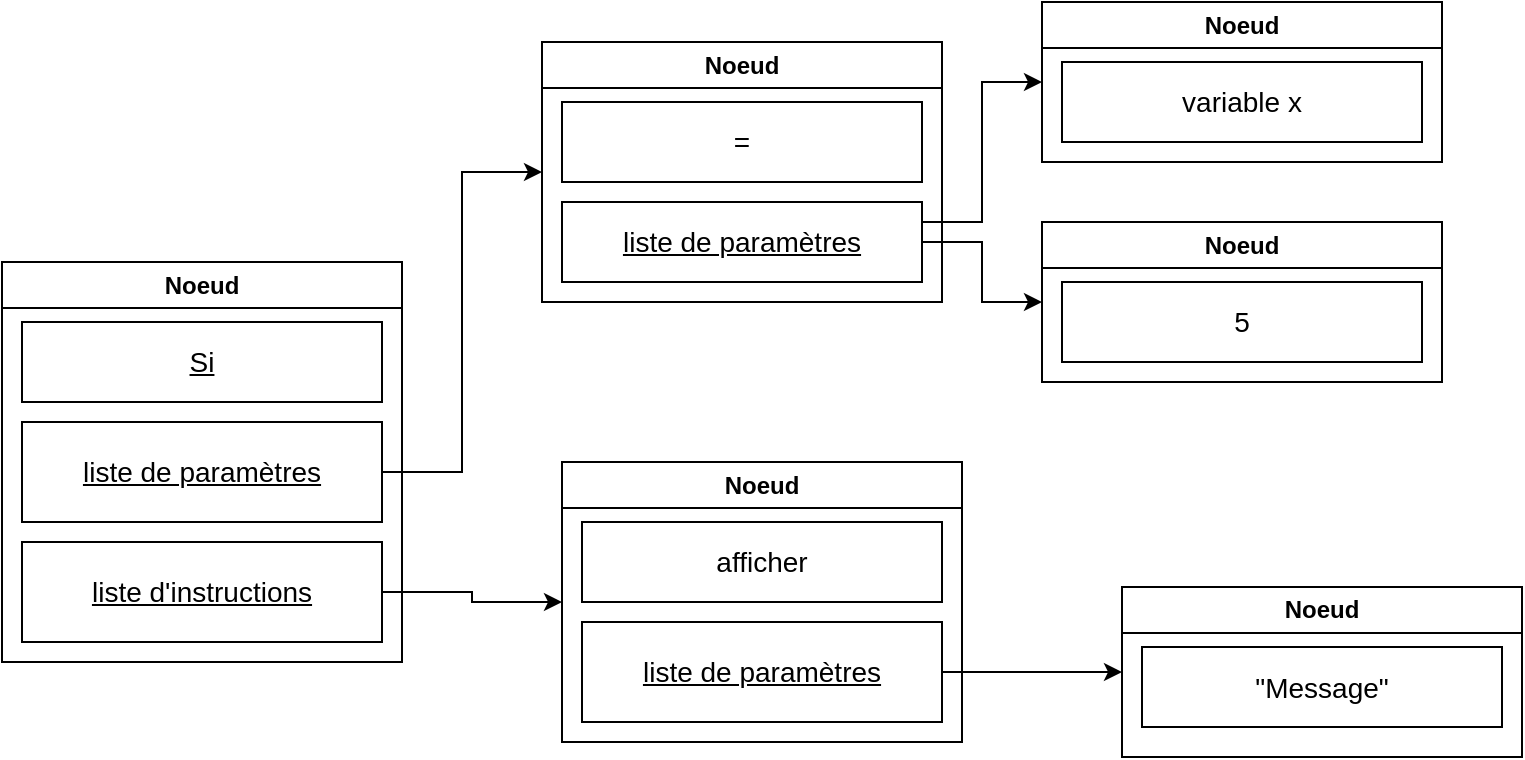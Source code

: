 <mxfile version="24.4.13" type="github">
  <diagram name="Page-1" id="t5vNoybsQB-Miv2EApCO">
    <mxGraphModel dx="1257" dy="1859" grid="1" gridSize="10" guides="1" tooltips="1" connect="1" arrows="1" fold="1" page="1" pageScale="1" pageWidth="827" pageHeight="1169" math="0" shadow="0">
      <root>
        <mxCell id="0" />
        <mxCell id="1" parent="0" />
        <mxCell id="oDq06XYVZhkbjO6RpiS7-1" value="Noeud" style="swimlane;whiteSpace=wrap;html=1;" vertex="1" parent="1">
          <mxGeometry x="20" y="110" width="200" height="200" as="geometry" />
        </mxCell>
        <mxCell id="oDq06XYVZhkbjO6RpiS7-2" value="&lt;span style=&quot;font-size: 14px;&quot;&gt;&lt;u&gt;Si&lt;/u&gt;&lt;/span&gt;" style="whiteSpace=wrap;html=1;" vertex="1" parent="oDq06XYVZhkbjO6RpiS7-1">
          <mxGeometry x="10" y="30" width="180" height="40" as="geometry" />
        </mxCell>
        <mxCell id="oDq06XYVZhkbjO6RpiS7-3" value="&lt;font style=&quot;font-size: 14px;&quot;&gt;&lt;u&gt;liste de paramètres&lt;/u&gt;&lt;/font&gt;" style="whiteSpace=wrap;html=1;" vertex="1" parent="oDq06XYVZhkbjO6RpiS7-1">
          <mxGeometry x="10" y="80" width="180" height="50" as="geometry" />
        </mxCell>
        <mxCell id="oDq06XYVZhkbjO6RpiS7-4" value="&lt;font style=&quot;font-size: 14px;&quot;&gt;&lt;u style=&quot;&quot;&gt;liste d&#39;instructions&lt;/u&gt;&lt;/font&gt;" style="whiteSpace=wrap;html=1;" vertex="1" parent="oDq06XYVZhkbjO6RpiS7-1">
          <mxGeometry x="10" y="140" width="180" height="50" as="geometry" />
        </mxCell>
        <mxCell id="oDq06XYVZhkbjO6RpiS7-5" value="Noeud" style="swimlane;whiteSpace=wrap;html=1;" vertex="1" parent="1">
          <mxGeometry x="290" width="200" height="130" as="geometry" />
        </mxCell>
        <mxCell id="oDq06XYVZhkbjO6RpiS7-6" value="&lt;span style=&quot;font-size: 14px;&quot;&gt;=&lt;/span&gt;" style="whiteSpace=wrap;html=1;" vertex="1" parent="oDq06XYVZhkbjO6RpiS7-5">
          <mxGeometry x="10" y="30" width="180" height="40" as="geometry" />
        </mxCell>
        <mxCell id="oDq06XYVZhkbjO6RpiS7-7" value="&lt;font style=&quot;font-size: 14px;&quot;&gt;&lt;u&gt;liste de paramètres&lt;/u&gt;&lt;/font&gt;" style="whiteSpace=wrap;html=1;" vertex="1" parent="oDq06XYVZhkbjO6RpiS7-5">
          <mxGeometry x="10" y="80" width="180" height="40" as="geometry" />
        </mxCell>
        <mxCell id="oDq06XYVZhkbjO6RpiS7-10" style="edgeStyle=orthogonalEdgeStyle;rounded=0;orthogonalLoop=1;jettySize=auto;html=1;exitX=1;exitY=0.5;exitDx=0;exitDy=0;entryX=0;entryY=0.5;entryDx=0;entryDy=0;" edge="1" parent="1" source="oDq06XYVZhkbjO6RpiS7-3" target="oDq06XYVZhkbjO6RpiS7-5">
          <mxGeometry relative="1" as="geometry">
            <mxPoint x="340" y="140" as="targetPoint" />
          </mxGeometry>
        </mxCell>
        <mxCell id="oDq06XYVZhkbjO6RpiS7-11" value="Noeud" style="swimlane;whiteSpace=wrap;html=1;" vertex="1" parent="1">
          <mxGeometry x="540" y="-20" width="200" height="80" as="geometry" />
        </mxCell>
        <mxCell id="oDq06XYVZhkbjO6RpiS7-12" value="&lt;span style=&quot;font-size: 14px;&quot;&gt;variable x&lt;/span&gt;" style="whiteSpace=wrap;html=1;" vertex="1" parent="oDq06XYVZhkbjO6RpiS7-11">
          <mxGeometry x="10" y="30" width="180" height="40" as="geometry" />
        </mxCell>
        <mxCell id="oDq06XYVZhkbjO6RpiS7-15" style="edgeStyle=orthogonalEdgeStyle;rounded=0;orthogonalLoop=1;jettySize=auto;html=1;exitX=1;exitY=0.25;exitDx=0;exitDy=0;entryX=0;entryY=0.5;entryDx=0;entryDy=0;" edge="1" parent="1" source="oDq06XYVZhkbjO6RpiS7-7" target="oDq06XYVZhkbjO6RpiS7-11">
          <mxGeometry relative="1" as="geometry" />
        </mxCell>
        <mxCell id="oDq06XYVZhkbjO6RpiS7-16" value="Noeud" style="swimlane;whiteSpace=wrap;html=1;" vertex="1" parent="1">
          <mxGeometry x="540" y="90" width="200" height="80" as="geometry" />
        </mxCell>
        <mxCell id="oDq06XYVZhkbjO6RpiS7-17" value="&lt;span style=&quot;font-size: 14px;&quot;&gt;5&lt;/span&gt;" style="whiteSpace=wrap;html=1;" vertex="1" parent="oDq06XYVZhkbjO6RpiS7-16">
          <mxGeometry x="10" y="30" width="180" height="40" as="geometry" />
        </mxCell>
        <mxCell id="oDq06XYVZhkbjO6RpiS7-20" style="edgeStyle=orthogonalEdgeStyle;rounded=0;orthogonalLoop=1;jettySize=auto;html=1;exitX=1;exitY=0.5;exitDx=0;exitDy=0;entryX=0;entryY=0.5;entryDx=0;entryDy=0;" edge="1" parent="1" source="oDq06XYVZhkbjO6RpiS7-7" target="oDq06XYVZhkbjO6RpiS7-16">
          <mxGeometry relative="1" as="geometry" />
        </mxCell>
        <mxCell id="oDq06XYVZhkbjO6RpiS7-25" style="edgeStyle=orthogonalEdgeStyle;rounded=0;orthogonalLoop=1;jettySize=auto;html=1;exitX=1;exitY=0.5;exitDx=0;exitDy=0;entryX=0;entryY=0.5;entryDx=0;entryDy=0;" edge="1" parent="1" source="oDq06XYVZhkbjO6RpiS7-4" target="oDq06XYVZhkbjO6RpiS7-21">
          <mxGeometry relative="1" as="geometry" />
        </mxCell>
        <mxCell id="oDq06XYVZhkbjO6RpiS7-37" value="" style="group" vertex="1" connectable="0" parent="1">
          <mxGeometry x="300" y="210" width="480" height="147.5" as="geometry" />
        </mxCell>
        <mxCell id="oDq06XYVZhkbjO6RpiS7-21" value="Noeud" style="swimlane;whiteSpace=wrap;html=1;" vertex="1" parent="oDq06XYVZhkbjO6RpiS7-37">
          <mxGeometry width="200" height="140" as="geometry" />
        </mxCell>
        <mxCell id="oDq06XYVZhkbjO6RpiS7-22" value="&lt;span style=&quot;font-size: 14px;&quot;&gt;afficher&lt;/span&gt;" style="whiteSpace=wrap;html=1;" vertex="1" parent="oDq06XYVZhkbjO6RpiS7-21">
          <mxGeometry x="10" y="30" width="180" height="40" as="geometry" />
        </mxCell>
        <mxCell id="oDq06XYVZhkbjO6RpiS7-23" value="&lt;font style=&quot;font-size: 14px;&quot;&gt;&lt;u&gt;liste de paramètres&lt;/u&gt;&lt;/font&gt;" style="whiteSpace=wrap;html=1;" vertex="1" parent="oDq06XYVZhkbjO6RpiS7-21">
          <mxGeometry x="10" y="80" width="180" height="50" as="geometry" />
        </mxCell>
        <mxCell id="oDq06XYVZhkbjO6RpiS7-26" value="Noeud" style="swimlane;whiteSpace=wrap;html=1;" vertex="1" parent="oDq06XYVZhkbjO6RpiS7-37">
          <mxGeometry x="280" y="62.5" width="200" height="85" as="geometry" />
        </mxCell>
        <mxCell id="oDq06XYVZhkbjO6RpiS7-27" value="&lt;span style=&quot;font-size: 14px;&quot;&gt;&quot;Message&quot;&lt;/span&gt;" style="whiteSpace=wrap;html=1;" vertex="1" parent="oDq06XYVZhkbjO6RpiS7-26">
          <mxGeometry x="10" y="30" width="180" height="40" as="geometry" />
        </mxCell>
        <mxCell id="oDq06XYVZhkbjO6RpiS7-30" style="edgeStyle=orthogonalEdgeStyle;rounded=0;orthogonalLoop=1;jettySize=auto;html=1;exitX=1;exitY=0.5;exitDx=0;exitDy=0;entryX=0;entryY=0.5;entryDx=0;entryDy=0;" edge="1" parent="oDq06XYVZhkbjO6RpiS7-37" source="oDq06XYVZhkbjO6RpiS7-23" target="oDq06XYVZhkbjO6RpiS7-26">
          <mxGeometry relative="1" as="geometry" />
        </mxCell>
      </root>
    </mxGraphModel>
  </diagram>
</mxfile>
